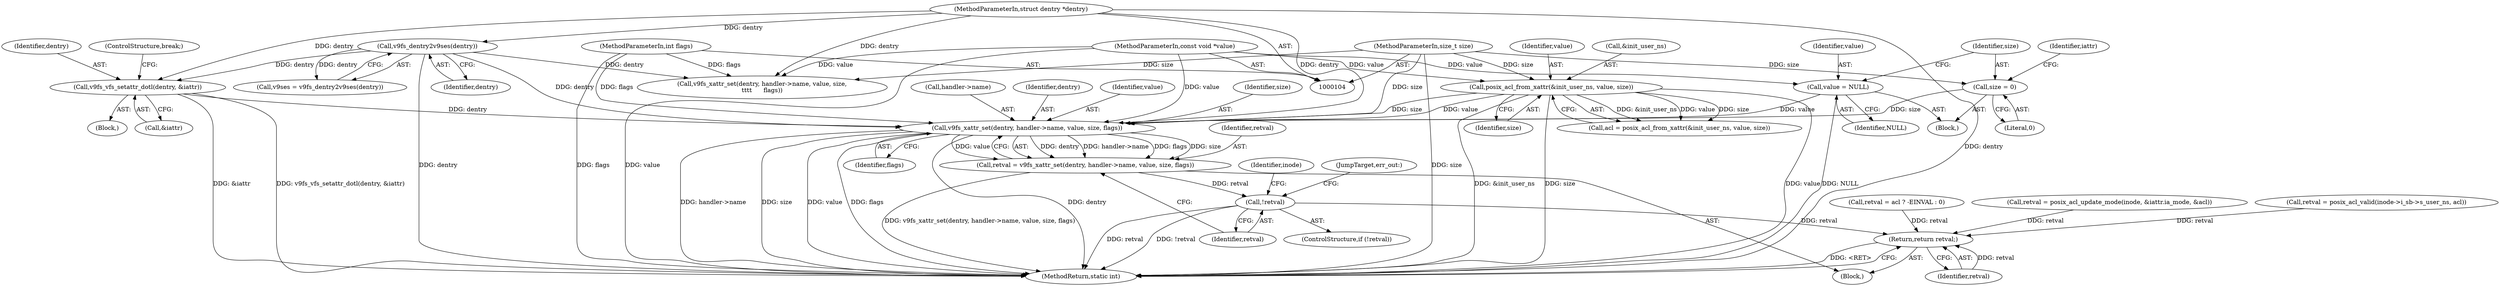 digraph "0_linux_073931017b49d9458aa351605b43a7e34598caef@pointer" {
"1000252" [label="(Call,v9fs_xattr_set(dentry, handler->name, value, size, flags))"];
"1000226" [label="(Call,v9fs_vfs_setattr_dotl(dentry, &iattr))"];
"1000118" [label="(Call,v9fs_dentry2v9ses(dentry))"];
"1000106" [label="(MethodParameterIn,struct dentry *dentry)"];
"1000215" [label="(Call,value = NULL)"];
"1000109" [label="(MethodParameterIn,const void *value)"];
"1000157" [label="(Call,posix_acl_from_xattr(&init_user_ns, value, size))"];
"1000110" [label="(MethodParameterIn,size_t size)"];
"1000218" [label="(Call,size = 0)"];
"1000111" [label="(MethodParameterIn,int flags)"];
"1000250" [label="(Call,retval = v9fs_xattr_set(dentry, handler->name, value, size, flags))"];
"1000261" [label="(Call,!retval)"];
"1000272" [label="(Return,return retval;)"];
"1000220" [label="(Literal,0)"];
"1000260" [label="(ControlStructure,if (!retval))"];
"1000269" [label="(JumpTarget,err_out:)"];
"1000228" [label="(Call,&iattr)"];
"1000254" [label="(Call,handler->name)"];
"1000274" [label="(MethodReturn,static int)"];
"1000227" [label="(Identifier,dentry)"];
"1000217" [label="(Identifier,NULL)"];
"1000261" [label="(Call,!retval)"];
"1000110" [label="(MethodParameterIn,size_t size)"];
"1000112" [label="(Block,)"];
"1000119" [label="(Identifier,dentry)"];
"1000253" [label="(Identifier,dentry)"];
"1000109" [label="(MethodParameterIn,const void *value)"];
"1000196" [label="(Block,)"];
"1000155" [label="(Call,acl = posix_acl_from_xattr(&init_user_ns, value, size))"];
"1000216" [label="(Identifier,value)"];
"1000226" [label="(Call,v9fs_vfs_setattr_dotl(dentry, &iattr))"];
"1000218" [label="(Call,size = 0)"];
"1000239" [label="(Call,retval = acl ? -EINVAL : 0)"];
"1000257" [label="(Identifier,value)"];
"1000259" [label="(Identifier,flags)"];
"1000252" [label="(Call,v9fs_xattr_set(dentry, handler->name, value, size, flags))"];
"1000262" [label="(Identifier,retval)"];
"1000219" [label="(Identifier,size)"];
"1000161" [label="(Identifier,size)"];
"1000272" [label="(Return,return retval;)"];
"1000250" [label="(Call,retval = v9fs_xattr_set(dentry, handler->name, value, size, flags))"];
"1000116" [label="(Call,v9ses = v9fs_dentry2v9ses(dentry))"];
"1000160" [label="(Identifier,value)"];
"1000264" [label="(Identifier,inode)"];
"1000258" [label="(Identifier,size)"];
"1000118" [label="(Call,v9fs_dentry2v9ses(dentry))"];
"1000215" [label="(Call,value = NULL)"];
"1000198" [label="(Call,retval = posix_acl_update_mode(inode, &iattr.ia_mode, &acl))"];
"1000106" [label="(MethodParameterIn,struct dentry *dentry)"];
"1000230" [label="(ControlStructure,break;)"];
"1000273" [label="(Identifier,retval)"];
"1000158" [label="(Call,&init_user_ns)"];
"1000223" [label="(Identifier,iattr)"];
"1000129" [label="(Call,v9fs_xattr_set(dentry, handler->name, value, size,\n\t\t\t\t      flags))"];
"1000157" [label="(Call,posix_acl_from_xattr(&init_user_ns, value, size))"];
"1000214" [label="(Block,)"];
"1000251" [label="(Identifier,retval)"];
"1000111" [label="(MethodParameterIn,int flags)"];
"1000172" [label="(Call,retval = posix_acl_valid(inode->i_sb->s_user_ns, acl))"];
"1000252" -> "1000250"  [label="AST: "];
"1000252" -> "1000259"  [label="CFG: "];
"1000253" -> "1000252"  [label="AST: "];
"1000254" -> "1000252"  [label="AST: "];
"1000257" -> "1000252"  [label="AST: "];
"1000258" -> "1000252"  [label="AST: "];
"1000259" -> "1000252"  [label="AST: "];
"1000250" -> "1000252"  [label="CFG: "];
"1000252" -> "1000274"  [label="DDG: flags"];
"1000252" -> "1000274"  [label="DDG: dentry"];
"1000252" -> "1000274"  [label="DDG: handler->name"];
"1000252" -> "1000274"  [label="DDG: size"];
"1000252" -> "1000274"  [label="DDG: value"];
"1000252" -> "1000250"  [label="DDG: dentry"];
"1000252" -> "1000250"  [label="DDG: handler->name"];
"1000252" -> "1000250"  [label="DDG: flags"];
"1000252" -> "1000250"  [label="DDG: size"];
"1000252" -> "1000250"  [label="DDG: value"];
"1000226" -> "1000252"  [label="DDG: dentry"];
"1000118" -> "1000252"  [label="DDG: dentry"];
"1000106" -> "1000252"  [label="DDG: dentry"];
"1000215" -> "1000252"  [label="DDG: value"];
"1000157" -> "1000252"  [label="DDG: value"];
"1000157" -> "1000252"  [label="DDG: size"];
"1000109" -> "1000252"  [label="DDG: value"];
"1000218" -> "1000252"  [label="DDG: size"];
"1000110" -> "1000252"  [label="DDG: size"];
"1000111" -> "1000252"  [label="DDG: flags"];
"1000226" -> "1000196"  [label="AST: "];
"1000226" -> "1000228"  [label="CFG: "];
"1000227" -> "1000226"  [label="AST: "];
"1000228" -> "1000226"  [label="AST: "];
"1000230" -> "1000226"  [label="CFG: "];
"1000226" -> "1000274"  [label="DDG: v9fs_vfs_setattr_dotl(dentry, &iattr)"];
"1000226" -> "1000274"  [label="DDG: &iattr"];
"1000118" -> "1000226"  [label="DDG: dentry"];
"1000106" -> "1000226"  [label="DDG: dentry"];
"1000118" -> "1000116"  [label="AST: "];
"1000118" -> "1000119"  [label="CFG: "];
"1000119" -> "1000118"  [label="AST: "];
"1000116" -> "1000118"  [label="CFG: "];
"1000118" -> "1000274"  [label="DDG: dentry"];
"1000118" -> "1000116"  [label="DDG: dentry"];
"1000106" -> "1000118"  [label="DDG: dentry"];
"1000118" -> "1000129"  [label="DDG: dentry"];
"1000106" -> "1000104"  [label="AST: "];
"1000106" -> "1000274"  [label="DDG: dentry"];
"1000106" -> "1000129"  [label="DDG: dentry"];
"1000215" -> "1000214"  [label="AST: "];
"1000215" -> "1000217"  [label="CFG: "];
"1000216" -> "1000215"  [label="AST: "];
"1000217" -> "1000215"  [label="AST: "];
"1000219" -> "1000215"  [label="CFG: "];
"1000215" -> "1000274"  [label="DDG: NULL"];
"1000109" -> "1000215"  [label="DDG: value"];
"1000109" -> "1000104"  [label="AST: "];
"1000109" -> "1000274"  [label="DDG: value"];
"1000109" -> "1000129"  [label="DDG: value"];
"1000109" -> "1000157"  [label="DDG: value"];
"1000157" -> "1000155"  [label="AST: "];
"1000157" -> "1000161"  [label="CFG: "];
"1000158" -> "1000157"  [label="AST: "];
"1000160" -> "1000157"  [label="AST: "];
"1000161" -> "1000157"  [label="AST: "];
"1000155" -> "1000157"  [label="CFG: "];
"1000157" -> "1000274"  [label="DDG: value"];
"1000157" -> "1000274"  [label="DDG: &init_user_ns"];
"1000157" -> "1000274"  [label="DDG: size"];
"1000157" -> "1000155"  [label="DDG: &init_user_ns"];
"1000157" -> "1000155"  [label="DDG: value"];
"1000157" -> "1000155"  [label="DDG: size"];
"1000110" -> "1000157"  [label="DDG: size"];
"1000110" -> "1000104"  [label="AST: "];
"1000110" -> "1000274"  [label="DDG: size"];
"1000110" -> "1000129"  [label="DDG: size"];
"1000110" -> "1000218"  [label="DDG: size"];
"1000218" -> "1000214"  [label="AST: "];
"1000218" -> "1000220"  [label="CFG: "];
"1000219" -> "1000218"  [label="AST: "];
"1000220" -> "1000218"  [label="AST: "];
"1000223" -> "1000218"  [label="CFG: "];
"1000111" -> "1000104"  [label="AST: "];
"1000111" -> "1000274"  [label="DDG: flags"];
"1000111" -> "1000129"  [label="DDG: flags"];
"1000250" -> "1000112"  [label="AST: "];
"1000251" -> "1000250"  [label="AST: "];
"1000262" -> "1000250"  [label="CFG: "];
"1000250" -> "1000274"  [label="DDG: v9fs_xattr_set(dentry, handler->name, value, size, flags)"];
"1000250" -> "1000261"  [label="DDG: retval"];
"1000261" -> "1000260"  [label="AST: "];
"1000261" -> "1000262"  [label="CFG: "];
"1000262" -> "1000261"  [label="AST: "];
"1000264" -> "1000261"  [label="CFG: "];
"1000269" -> "1000261"  [label="CFG: "];
"1000261" -> "1000274"  [label="DDG: retval"];
"1000261" -> "1000274"  [label="DDG: !retval"];
"1000261" -> "1000272"  [label="DDG: retval"];
"1000272" -> "1000112"  [label="AST: "];
"1000272" -> "1000273"  [label="CFG: "];
"1000273" -> "1000272"  [label="AST: "];
"1000274" -> "1000272"  [label="CFG: "];
"1000272" -> "1000274"  [label="DDG: <RET>"];
"1000273" -> "1000272"  [label="DDG: retval"];
"1000239" -> "1000272"  [label="DDG: retval"];
"1000198" -> "1000272"  [label="DDG: retval"];
"1000172" -> "1000272"  [label="DDG: retval"];
}
